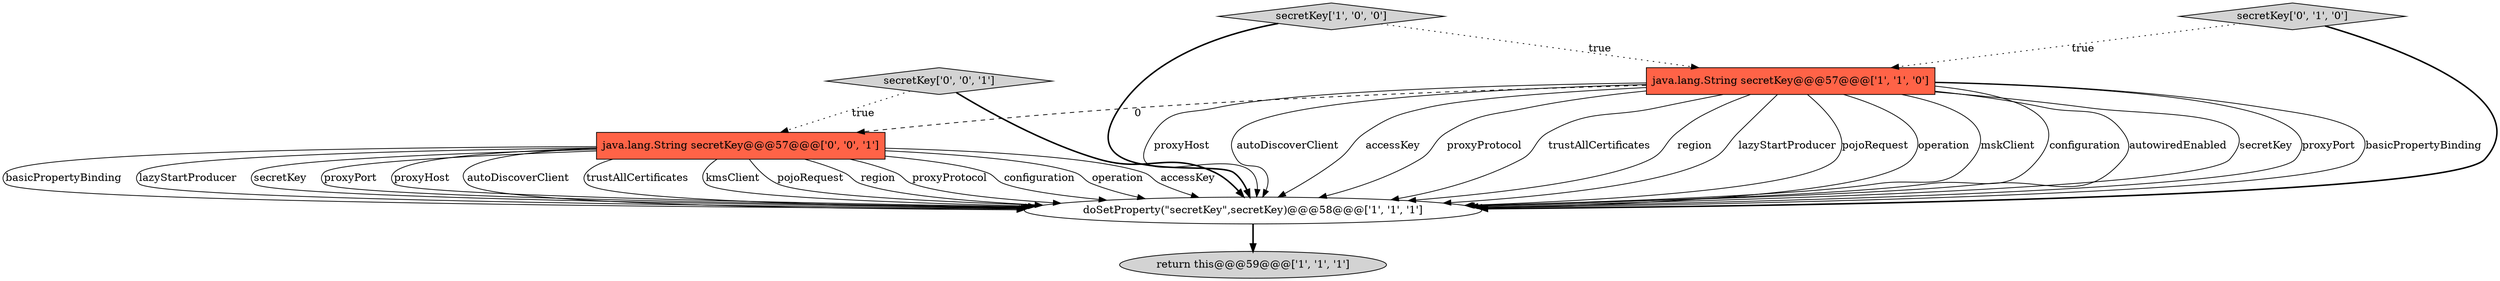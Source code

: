 digraph {
1 [style = filled, label = "return this@@@59@@@['1', '1', '1']", fillcolor = lightgray, shape = ellipse image = "AAA0AAABBB1BBB"];
6 [style = filled, label = "secretKey['0', '0', '1']", fillcolor = lightgray, shape = diamond image = "AAA0AAABBB3BBB"];
5 [style = filled, label = "java.lang.String secretKey@@@57@@@['0', '0', '1']", fillcolor = tomato, shape = box image = "AAA0AAABBB3BBB"];
0 [style = filled, label = "secretKey['1', '0', '0']", fillcolor = lightgray, shape = diamond image = "AAA0AAABBB1BBB"];
2 [style = filled, label = "doSetProperty(\"secretKey\",secretKey)@@@58@@@['1', '1', '1']", fillcolor = white, shape = ellipse image = "AAA0AAABBB1BBB"];
4 [style = filled, label = "secretKey['0', '1', '0']", fillcolor = lightgray, shape = diamond image = "AAA0AAABBB2BBB"];
3 [style = filled, label = "java.lang.String secretKey@@@57@@@['1', '1', '0']", fillcolor = tomato, shape = box image = "AAA0AAABBB1BBB"];
3->5 [style = dashed, label="0"];
5->2 [style = solid, label="basicPropertyBinding"];
5->2 [style = solid, label="lazyStartProducer"];
3->2 [style = solid, label="proxyHost"];
3->2 [style = solid, label="autoDiscoverClient"];
2->1 [style = bold, label=""];
3->2 [style = solid, label="accessKey"];
5->2 [style = solid, label="secretKey"];
3->2 [style = solid, label="proxyProtocol"];
0->2 [style = bold, label=""];
3->2 [style = solid, label="trustAllCertificates"];
5->2 [style = solid, label="proxyPort"];
5->2 [style = solid, label="proxyHost"];
3->2 [style = solid, label="region"];
5->2 [style = solid, label="autoDiscoverClient"];
4->2 [style = bold, label=""];
5->2 [style = solid, label="trustAllCertificates"];
3->2 [style = solid, label="lazyStartProducer"];
3->2 [style = solid, label="pojoRequest"];
5->2 [style = solid, label="kmsClient"];
3->2 [style = solid, label="operation"];
3->2 [style = solid, label="mskClient"];
6->2 [style = bold, label=""];
3->2 [style = solid, label="configuration"];
4->3 [style = dotted, label="true"];
5->2 [style = solid, label="pojoRequest"];
3->2 [style = solid, label="autowiredEnabled"];
0->3 [style = dotted, label="true"];
5->2 [style = solid, label="region"];
5->2 [style = solid, label="proxyProtocol"];
3->2 [style = solid, label="secretKey"];
5->2 [style = solid, label="configuration"];
5->2 [style = solid, label="operation"];
3->2 [style = solid, label="proxyPort"];
6->5 [style = dotted, label="true"];
3->2 [style = solid, label="basicPropertyBinding"];
5->2 [style = solid, label="accessKey"];
}
